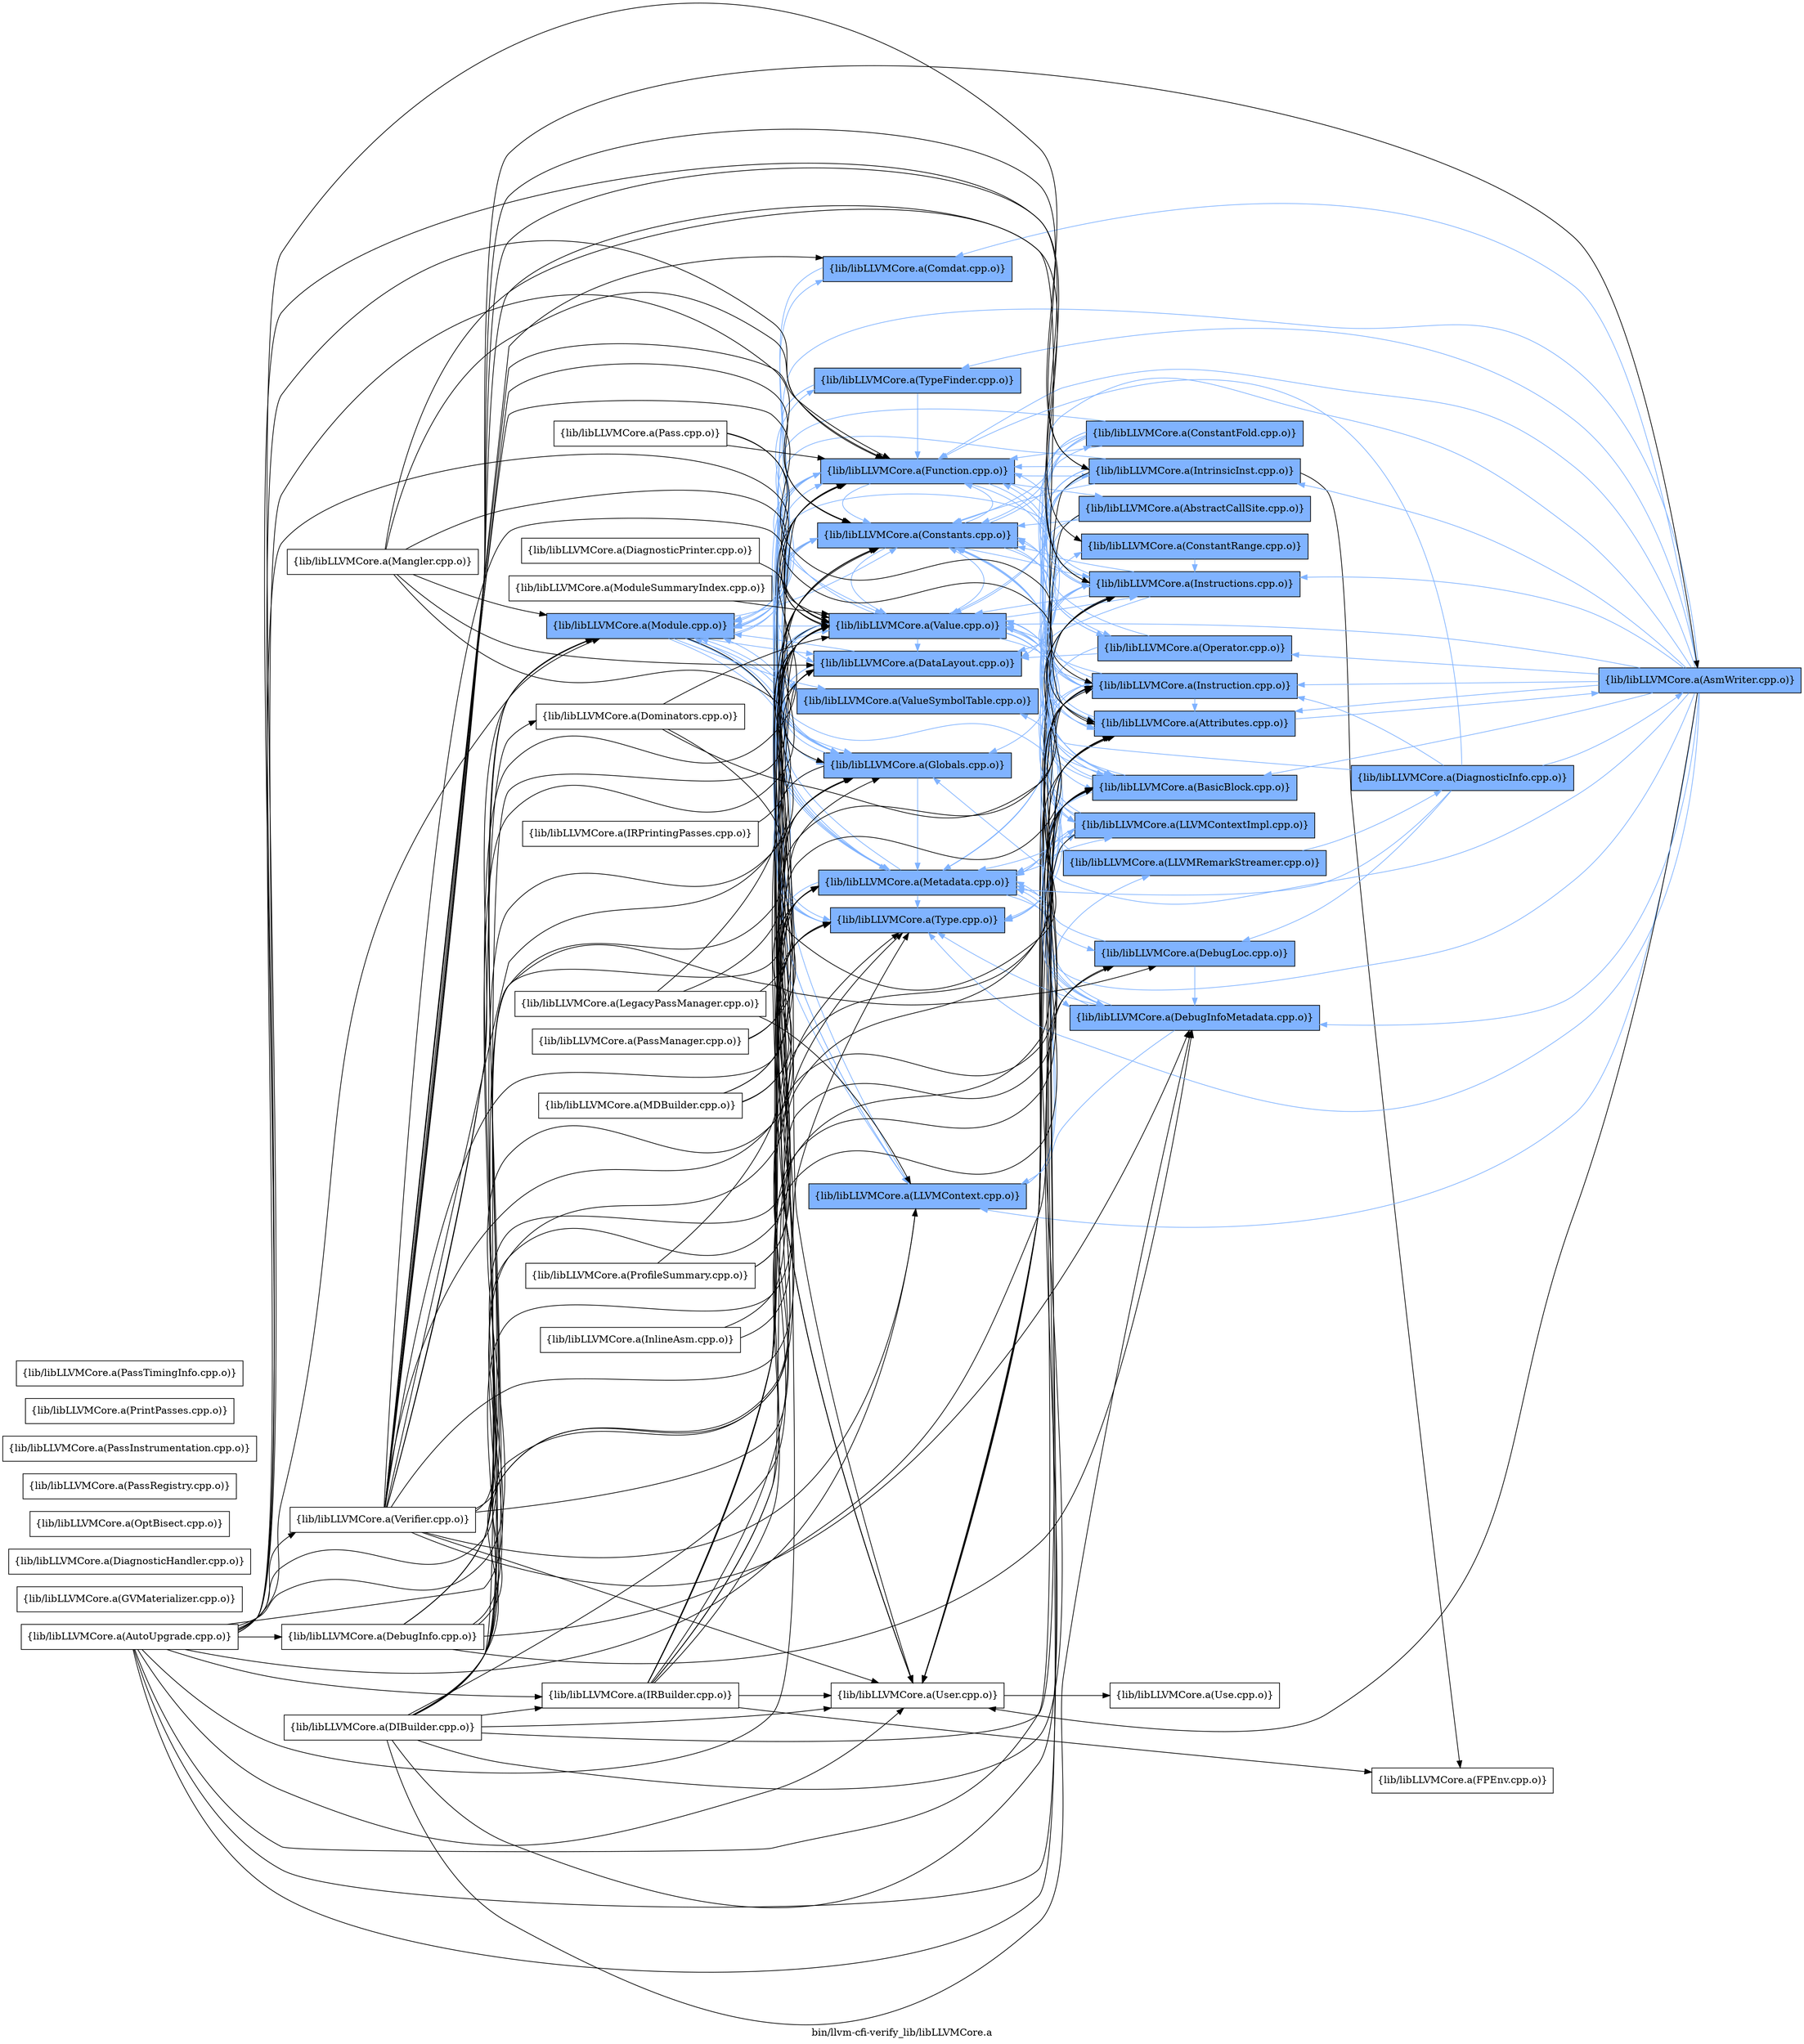 digraph "bin/llvm-cfi-verify_lib/libLLVMCore.a" {
	label="bin/llvm-cfi-verify_lib/libLLVMCore.a";
	rankdir=LR;
	{ rank=same; Node0x56089f5109a8;  }
	{ rank=same; Node0x56089f5122a8; Node0x56089f513b58; Node0x56089f516df8; Node0x56089f510318; Node0x56089f514058; Node0x56089f50faa8; Node0x56089f5101d8; Node0x56089f51e698; Node0x56089f51d658; Node0x56089f5135b8; Node0x56089f514288; Node0x56089f514508;  }
	{ rank=same; Node0x56089f5133d8; Node0x56089f511038; Node0x56089f511c68; Node0x56089f51a688; Node0x56089f50df28; Node0x56089f50e888; Node0x56089f513ba8; Node0x56089f510048; Node0x56089f51e3c8; Node0x56089f51cb68; Node0x56089f5150e8; Node0x56089f515818; Node0x56089f5100e8; Node0x56089f51ccf8;  }

	Node0x56089f5109a8 [shape=record,shape=box,group=1,style=filled,fillcolor="0.600000 0.5 1",label="{lib/libLLVMCore.a(Module.cpp.o)}"];
	Node0x56089f5109a8 -> Node0x56089f5122a8[color="0.600000 0.5 1"];
	Node0x56089f5109a8 -> Node0x56089f513b58[color="0.600000 0.5 1"];
	Node0x56089f5109a8 -> Node0x56089f516df8[color="0.600000 0.5 1"];
	Node0x56089f5109a8 -> Node0x56089f510318[color="0.600000 0.5 1"];
	Node0x56089f5109a8 -> Node0x56089f514058[color="0.600000 0.5 1"];
	Node0x56089f5109a8 -> Node0x56089f50faa8[color="0.600000 0.5 1"];
	Node0x56089f5109a8 -> Node0x56089f5101d8[color="0.600000 0.5 1"];
	Node0x56089f5109a8 -> Node0x56089f51e698[color="0.600000 0.5 1"];
	Node0x56089f5109a8 -> Node0x56089f51d658[color="0.600000 0.5 1"];
	Node0x56089f5109a8 -> Node0x56089f5135b8;
	Node0x56089f5109a8 -> Node0x56089f514288[color="0.600000 0.5 1"];
	Node0x56089f5109a8 -> Node0x56089f514508[color="0.600000 0.5 1"];
	Node0x56089f514058 [shape=record,shape=box,group=1,style=filled,fillcolor="0.600000 0.5 1",label="{lib/libLLVMCore.a(Globals.cpp.o)}"];
	Node0x56089f514058 -> Node0x56089f5122a8[color="0.600000 0.5 1"];
	Node0x56089f514058 -> Node0x56089f516df8[color="0.600000 0.5 1"];
	Node0x56089f514058 -> Node0x56089f5101d8[color="0.600000 0.5 1"];
	Node0x56089f514058 -> Node0x56089f5109a8[color="0.600000 0.5 1"];
	Node0x56089f514058 -> Node0x56089f51e698[color="0.600000 0.5 1"];
	Node0x56089f514058 -> Node0x56089f5135b8;
	Node0x56089f514058 -> Node0x56089f514288[color="0.600000 0.5 1"];
	Node0x56089f511808 [shape=record,shape=box,group=0,label="{lib/libLLVMCore.a(Mangler.cpp.o)}"];
	Node0x56089f511808 -> Node0x56089f513b58;
	Node0x56089f511808 -> Node0x56089f516df8;
	Node0x56089f511808 -> Node0x56089f50df28;
	Node0x56089f511808 -> Node0x56089f514058;
	Node0x56089f511808 -> Node0x56089f5109a8;
	Node0x56089f511808 -> Node0x56089f514288;
	Node0x56089f514288 [shape=record,shape=box,group=1,style=filled,fillcolor="0.600000 0.5 1",label="{lib/libLLVMCore.a(Value.cpp.o)}"];
	Node0x56089f514288 -> Node0x56089f5122a8[color="0.600000 0.5 1"];
	Node0x56089f514288 -> Node0x56089f513b58[color="0.600000 0.5 1"];
	Node0x56089f514288 -> Node0x56089f516df8[color="0.600000 0.5 1"];
	Node0x56089f514288 -> Node0x56089f50df28[color="0.600000 0.5 1"];
	Node0x56089f514288 -> Node0x56089f50e888[color="0.600000 0.5 1"];
	Node0x56089f514288 -> Node0x56089f514058[color="0.600000 0.5 1"];
	Node0x56089f514288 -> Node0x56089f511038[color="0.600000 0.5 1"];
	Node0x56089f514288 -> Node0x56089f511c68[color="0.600000 0.5 1"];
	Node0x56089f514288 -> Node0x56089f50faa8[color="0.600000 0.5 1"];
	Node0x56089f514288 -> Node0x56089f51e3c8[color="0.600000 0.5 1"];
	Node0x56089f514288 -> Node0x56089f5101d8[color="0.600000 0.5 1"];
	Node0x56089f514288 -> Node0x56089f51e698[color="0.600000 0.5 1"];
	Node0x56089f514288 -> Node0x56089f5135b8;
	Node0x56089f514288 -> Node0x56089f514508[color="0.600000 0.5 1"];
	Node0x56089f513b58 [shape=record,shape=box,group=1,style=filled,fillcolor="0.600000 0.5 1",label="{lib/libLLVMCore.a(DataLayout.cpp.o)}"];
	Node0x56089f513b58 -> Node0x56089f514058[color="0.600000 0.5 1"];
	Node0x56089f513b58 -> Node0x56089f5109a8[color="0.600000 0.5 1"];
	Node0x56089f513b58 -> Node0x56089f51e698[color="0.600000 0.5 1"];
	Node0x56089f510318 [shape=record,shape=box,group=1,style=filled,fillcolor="0.600000 0.5 1",label="{lib/libLLVMCore.a(Comdat.cpp.o)}"];
	Node0x56089f510318 -> Node0x56089f5109a8[color="0.600000 0.5 1"];
	Node0x56089f5101d8 [shape=record,shape=box,group=1,style=filled,fillcolor="0.600000 0.5 1",label="{lib/libLLVMCore.a(Metadata.cpp.o)}"];
	Node0x56089f5101d8 -> Node0x56089f5122a8[color="0.600000 0.5 1"];
	Node0x56089f5101d8 -> Node0x56089f5150e8[color="0.600000 0.5 1"];
	Node0x56089f5101d8 -> Node0x56089f515818[color="0.600000 0.5 1"];
	Node0x56089f5101d8 -> Node0x56089f5100e8[color="0.600000 0.5 1"];
	Node0x56089f5101d8 -> Node0x56089f50faa8[color="0.600000 0.5 1"];
	Node0x56089f5101d8 -> Node0x56089f51e3c8[color="0.600000 0.5 1"];
	Node0x56089f5101d8 -> Node0x56089f5109a8[color="0.600000 0.5 1"];
	Node0x56089f5101d8 -> Node0x56089f51e698[color="0.600000 0.5 1"];
	Node0x56089f5101d8 -> Node0x56089f514288[color="0.600000 0.5 1"];
	Node0x56089f5122a8 [shape=record,shape=box,group=1,style=filled,fillcolor="0.600000 0.5 1",label="{lib/libLLVMCore.a(Constants.cpp.o)}"];
	Node0x56089f5122a8 -> Node0x56089f5133d8[color="0.600000 0.5 1"];
	Node0x56089f5122a8 -> Node0x56089f516df8[color="0.600000 0.5 1"];
	Node0x56089f5122a8 -> Node0x56089f514058[color="0.600000 0.5 1"];
	Node0x56089f5122a8 -> Node0x56089f511038[color="0.600000 0.5 1"];
	Node0x56089f5122a8 -> Node0x56089f511c68[color="0.600000 0.5 1"];
	Node0x56089f5122a8 -> Node0x56089f51a688[color="0.600000 0.5 1"];
	Node0x56089f5122a8 -> Node0x56089f51e698[color="0.600000 0.5 1"];
	Node0x56089f5122a8 -> Node0x56089f5135b8;
	Node0x56089f5122a8 -> Node0x56089f514288[color="0.600000 0.5 1"];
	Node0x56089f5138d8 [shape=record,shape=box,group=0,label="{lib/libLLVMCore.a(DebugInfo.cpp.o)}"];
	Node0x56089f5138d8 -> Node0x56089f5150e8;
	Node0x56089f5138d8 -> Node0x56089f515818;
	Node0x56089f5138d8 -> Node0x56089f516df8;
	Node0x56089f5138d8 -> Node0x56089f511038;
	Node0x56089f5138d8 -> Node0x56089f5101d8;
	Node0x56089f5138d8 -> Node0x56089f5109a8;
	Node0x56089f5138d8 -> Node0x56089f514288;
	Node0x56089f5150e8 [shape=record,shape=box,group=1,style=filled,fillcolor="0.600000 0.5 1",label="{lib/libLLVMCore.a(DebugInfoMetadata.cpp.o)}"];
	Node0x56089f5150e8 -> Node0x56089f5122a8[color="0.600000 0.5 1"];
	Node0x56089f5150e8 -> Node0x56089f50faa8[color="0.600000 0.5 1"];
	Node0x56089f5150e8 -> Node0x56089f51e3c8[color="0.600000 0.5 1"];
	Node0x56089f5150e8 -> Node0x56089f5101d8[color="0.600000 0.5 1"];
	Node0x56089f5150e8 -> Node0x56089f51e698[color="0.600000 0.5 1"];
	Node0x56089f515818 [shape=record,shape=box,group=1,style=filled,fillcolor="0.600000 0.5 1",label="{lib/libLLVMCore.a(DebugLoc.cpp.o)}"];
	Node0x56089f515818 -> Node0x56089f5150e8[color="0.600000 0.5 1"];
	Node0x56089f515818 -> Node0x56089f5101d8[color="0.600000 0.5 1"];
	Node0x56089f516df8 [shape=record,shape=box,group=1,style=filled,fillcolor="0.600000 0.5 1",label="{lib/libLLVMCore.a(Function.cpp.o)}"];
	Node0x56089f516df8 -> Node0x56089f5122a8[color="0.600000 0.5 1"];
	Node0x56089f516df8 -> Node0x56089f513b58[color="0.600000 0.5 1"];
	Node0x56089f516df8 -> Node0x56089f50df28[color="0.600000 0.5 1"];
	Node0x56089f516df8 -> Node0x56089f50e888[color="0.600000 0.5 1"];
	Node0x56089f516df8 -> Node0x56089f513ba8[color="0.600000 0.5 1"];
	Node0x56089f516df8 -> Node0x56089f511c68[color="0.600000 0.5 1"];
	Node0x56089f516df8 -> Node0x56089f510048[color="0.600000 0.5 1"];
	Node0x56089f516df8 -> Node0x56089f50faa8[color="0.600000 0.5 1"];
	Node0x56089f516df8 -> Node0x56089f5101d8[color="0.600000 0.5 1"];
	Node0x56089f516df8 -> Node0x56089f5109a8[color="0.600000 0.5 1"];
	Node0x56089f516df8 -> Node0x56089f51e698[color="0.600000 0.5 1"];
	Node0x56089f516df8 -> Node0x56089f5135b8;
	Node0x56089f516df8 -> Node0x56089f514288[color="0.600000 0.5 1"];
	Node0x56089f516df8 -> Node0x56089f514508[color="0.600000 0.5 1"];
	Node0x56089f50df28 [shape=record,shape=box,group=1,style=filled,fillcolor="0.600000 0.5 1",label="{lib/libLLVMCore.a(Attributes.cpp.o)}"];
	Node0x56089f50df28 -> Node0x56089f516df8[color="0.600000 0.5 1"];
	Node0x56089f50df28 -> Node0x56089f50d2f8[color="0.600000 0.5 1"];
	Node0x56089f50eb08 [shape=record,shape=box,group=0,label="{lib/libLLVMCore.a(AutoUpgrade.cpp.o)}"];
	Node0x56089f50eb08 -> Node0x56089f5122a8;
	Node0x56089f50eb08 -> Node0x56089f513b58;
	Node0x56089f50eb08 -> Node0x56089f5138d8;
	Node0x56089f50eb08 -> Node0x56089f516df8;
	Node0x56089f50eb08 -> Node0x56089f50df28;
	Node0x56089f50eb08 -> Node0x56089f50e888;
	Node0x56089f50eb08 -> Node0x56089f514058;
	Node0x56089f50eb08 -> Node0x56089f512988;
	Node0x56089f50eb08 -> Node0x56089f511038;
	Node0x56089f50eb08 -> Node0x56089f511c68;
	Node0x56089f50eb08 -> Node0x56089f510048;
	Node0x56089f50eb08 -> Node0x56089f50faa8;
	Node0x56089f50eb08 -> Node0x56089f5101d8;
	Node0x56089f50eb08 -> Node0x56089f5109a8;
	Node0x56089f50eb08 -> Node0x56089f51e698;
	Node0x56089f50eb08 -> Node0x56089f5135b8;
	Node0x56089f50eb08 -> Node0x56089f514288;
	Node0x56089f50eb08 -> Node0x56089f515188;
	Node0x56089f50e888 [shape=record,shape=box,group=1,style=filled,fillcolor="0.600000 0.5 1",label="{lib/libLLVMCore.a(BasicBlock.cpp.o)}"];
	Node0x56089f50e888 -> Node0x56089f5122a8[color="0.600000 0.5 1"];
	Node0x56089f50e888 -> Node0x56089f511038[color="0.600000 0.5 1"];
	Node0x56089f50e888 -> Node0x56089f5101d8[color="0.600000 0.5 1"];
	Node0x56089f50e888 -> Node0x56089f51e698[color="0.600000 0.5 1"];
	Node0x56089f50e888 -> Node0x56089f5135b8;
	Node0x56089f50e888 -> Node0x56089f514288[color="0.600000 0.5 1"];
	Node0x56089f50e888 -> Node0x56089f514508[color="0.600000 0.5 1"];
	Node0x56089f5100e8 [shape=record,shape=box,group=1,style=filled,fillcolor="0.600000 0.5 1",label="{lib/libLLVMCore.a(ConstantRange.cpp.o)}"];
	Node0x56089f5100e8 -> Node0x56089f511c68[color="0.600000 0.5 1"];
	Node0x56089f513928 [shape=record,shape=box,group=0,label="{lib/libLLVMCore.a(GVMaterializer.cpp.o)}"];
	Node0x56089f512e38 [shape=record,shape=box,group=0,label="{lib/libLLVMCore.a(InlineAsm.cpp.o)}"];
	Node0x56089f512e38 -> Node0x56089f51e698;
	Node0x56089f512e38 -> Node0x56089f514288;
	Node0x56089f511038 [shape=record,shape=box,group=1,style=filled,fillcolor="0.600000 0.5 1",label="{lib/libLLVMCore.a(Instruction.cpp.o)}"];
	Node0x56089f511038 -> Node0x56089f5122a8[color="0.600000 0.5 1"];
	Node0x56089f511038 -> Node0x56089f50df28[color="0.600000 0.5 1"];
	Node0x56089f511038 -> Node0x56089f50e888[color="0.600000 0.5 1"];
	Node0x56089f511038 -> Node0x56089f511c68[color="0.600000 0.5 1"];
	Node0x56089f511038 -> Node0x56089f5101d8[color="0.600000 0.5 1"];
	Node0x56089f511038 -> Node0x56089f5135b8;
	Node0x56089f511038 -> Node0x56089f514288[color="0.600000 0.5 1"];
	Node0x56089f511c68 [shape=record,shape=box,group=1,style=filled,fillcolor="0.600000 0.5 1",label="{lib/libLLVMCore.a(Instructions.cpp.o)}"];
	Node0x56089f511c68 -> Node0x56089f5122a8[color="0.600000 0.5 1"];
	Node0x56089f511c68 -> Node0x56089f513b58[color="0.600000 0.5 1"];
	Node0x56089f511c68 -> Node0x56089f516df8[color="0.600000 0.5 1"];
	Node0x56089f511c68 -> Node0x56089f50df28[color="0.600000 0.5 1"];
	Node0x56089f511c68 -> Node0x56089f50e888[color="0.600000 0.5 1"];
	Node0x56089f511c68 -> Node0x56089f511038[color="0.600000 0.5 1"];
	Node0x56089f511c68 -> Node0x56089f51e3c8[color="0.600000 0.5 1"];
	Node0x56089f511c68 -> Node0x56089f5101d8[color="0.600000 0.5 1"];
	Node0x56089f511c68 -> Node0x56089f5109a8[color="0.600000 0.5 1"];
	Node0x56089f511c68 -> Node0x56089f51e698[color="0.600000 0.5 1"];
	Node0x56089f511c68 -> Node0x56089f5135b8;
	Node0x56089f511c68 -> Node0x56089f514288[color="0.600000 0.5 1"];
	Node0x56089f50faa8 [shape=record,shape=box,group=1,style=filled,fillcolor="0.600000 0.5 1",label="{lib/libLLVMCore.a(LLVMContext.cpp.o)}"];
	Node0x56089f50faa8 -> Node0x56089f51e3c8[color="0.600000 0.5 1"];
	Node0x56089f50faa8 -> Node0x56089f51cb68[color="0.600000 0.5 1"];
	Node0x56089f51e698 [shape=record,shape=box,group=1,style=filled,fillcolor="0.600000 0.5 1",label="{lib/libLLVMCore.a(Type.cpp.o)}"];
	Node0x56089f51e698 -> Node0x56089f5122a8[color="0.600000 0.5 1"];
	Node0x56089f5135b8 [shape=record,shape=box,group=0,label="{lib/libLLVMCore.a(User.cpp.o)}"];
	Node0x56089f5135b8 -> Node0x56089f51ccf8;
	Node0x56089f515188 [shape=record,shape=box,group=0,label="{lib/libLLVMCore.a(Verifier.cpp.o)}"];
	Node0x56089f515188 -> Node0x56089f5122a8;
	Node0x56089f515188 -> Node0x56089f513b58;
	Node0x56089f515188 -> Node0x56089f5150e8;
	Node0x56089f515188 -> Node0x56089f515818;
	Node0x56089f515188 -> Node0x56089f516df8;
	Node0x56089f515188 -> Node0x56089f50df28;
	Node0x56089f515188 -> Node0x56089f50d2f8;
	Node0x56089f515188 -> Node0x56089f50e888;
	Node0x56089f515188 -> Node0x56089f510318;
	Node0x56089f515188 -> Node0x56089f5100e8;
	Node0x56089f515188 -> Node0x56089f514058;
	Node0x56089f515188 -> Node0x56089f511038;
	Node0x56089f515188 -> Node0x56089f511c68;
	Node0x56089f515188 -> Node0x56089f510048;
	Node0x56089f515188 -> Node0x56089f50faa8;
	Node0x56089f515188 -> Node0x56089f5101d8;
	Node0x56089f515188 -> Node0x56089f5109a8;
	Node0x56089f515188 -> Node0x56089f51e698;
	Node0x56089f515188 -> Node0x56089f5135b8;
	Node0x56089f515188 -> Node0x56089f514288;
	Node0x56089f515188 -> Node0x56089f5181a8;
	Node0x56089f510048 [shape=record,shape=box,group=1,style=filled,fillcolor="0.600000 0.5 1",label="{lib/libLLVMCore.a(IntrinsicInst.cpp.o)}"];
	Node0x56089f510048 -> Node0x56089f5122a8[color="0.600000 0.5 1"];
	Node0x56089f510048 -> Node0x56089f513b58[color="0.600000 0.5 1"];
	Node0x56089f510048 -> Node0x56089f5150e8[color="0.600000 0.5 1"];
	Node0x56089f510048 -> Node0x56089f516df8[color="0.600000 0.5 1"];
	Node0x56089f510048 -> Node0x56089f50e888[color="0.600000 0.5 1"];
	Node0x56089f510048 -> Node0x56089f5130b8;
	Node0x56089f510048 -> Node0x56089f511038[color="0.600000 0.5 1"];
	Node0x56089f510048 -> Node0x56089f511c68[color="0.600000 0.5 1"];
	Node0x56089f510048 -> Node0x56089f5101d8[color="0.600000 0.5 1"];
	Node0x56089f510048 -> Node0x56089f5109a8[color="0.600000 0.5 1"];
	Node0x56089f510048 -> Node0x56089f51a688[color="0.600000 0.5 1"];
	Node0x56089f510048 -> Node0x56089f51e698[color="0.600000 0.5 1"];
	Node0x56089f510048 -> Node0x56089f5135b8;
	Node0x56089f510048 -> Node0x56089f514288[color="0.600000 0.5 1"];
	Node0x56089f50d2f8 [shape=record,shape=box,group=1,style=filled,fillcolor="0.600000 0.5 1",label="{lib/libLLVMCore.a(AsmWriter.cpp.o)}"];
	Node0x56089f50d2f8 -> Node0x56089f5122a8[color="0.600000 0.5 1"];
	Node0x56089f50d2f8 -> Node0x56089f5150e8[color="0.600000 0.5 1"];
	Node0x56089f50d2f8 -> Node0x56089f516df8[color="0.600000 0.5 1"];
	Node0x56089f50d2f8 -> Node0x56089f50df28[color="0.600000 0.5 1"];
	Node0x56089f50d2f8 -> Node0x56089f50e888[color="0.600000 0.5 1"];
	Node0x56089f50d2f8 -> Node0x56089f510318[color="0.600000 0.5 1"];
	Node0x56089f50d2f8 -> Node0x56089f514058[color="0.600000 0.5 1"];
	Node0x56089f50d2f8 -> Node0x56089f511038[color="0.600000 0.5 1"];
	Node0x56089f50d2f8 -> Node0x56089f511c68[color="0.600000 0.5 1"];
	Node0x56089f50d2f8 -> Node0x56089f510048[color="0.600000 0.5 1"];
	Node0x56089f50d2f8 -> Node0x56089f50faa8[color="0.600000 0.5 1"];
	Node0x56089f50d2f8 -> Node0x56089f5101d8[color="0.600000 0.5 1"];
	Node0x56089f50d2f8 -> Node0x56089f5109a8[color="0.600000 0.5 1"];
	Node0x56089f50d2f8 -> Node0x56089f51a688[color="0.600000 0.5 1"];
	Node0x56089f50d2f8 -> Node0x56089f51e698[color="0.600000 0.5 1"];
	Node0x56089f50d2f8 -> Node0x56089f51d658[color="0.600000 0.5 1"];
	Node0x56089f50d2f8 -> Node0x56089f5135b8;
	Node0x56089f50d2f8 -> Node0x56089f514288[color="0.600000 0.5 1"];
	Node0x56089f51a688 [shape=record,shape=box,group=1,style=filled,fillcolor="0.600000 0.5 1",label="{lib/libLLVMCore.a(Operator.cpp.o)}"];
	Node0x56089f51a688 -> Node0x56089f5122a8[color="0.600000 0.5 1"];
	Node0x56089f51a688 -> Node0x56089f513b58[color="0.600000 0.5 1"];
	Node0x56089f51a688 -> Node0x56089f51e698[color="0.600000 0.5 1"];
	Node0x56089f51d658 [shape=record,shape=box,group=1,style=filled,fillcolor="0.600000 0.5 1",label="{lib/libLLVMCore.a(TypeFinder.cpp.o)}"];
	Node0x56089f51d658 -> Node0x56089f516df8[color="0.600000 0.5 1"];
	Node0x56089f51d658 -> Node0x56089f514058[color="0.600000 0.5 1"];
	Node0x56089f51d658 -> Node0x56089f5101d8[color="0.600000 0.5 1"];
	Node0x56089f512988 [shape=record,shape=box,group=0,label="{lib/libLLVMCore.a(IRBuilder.cpp.o)}"];
	Node0x56089f512988 -> Node0x56089f5122a8;
	Node0x56089f512988 -> Node0x56089f513b58;
	Node0x56089f512988 -> Node0x56089f516df8;
	Node0x56089f512988 -> Node0x56089f50df28;
	Node0x56089f512988 -> Node0x56089f50e888;
	Node0x56089f512988 -> Node0x56089f514058;
	Node0x56089f512988 -> Node0x56089f5130b8;
	Node0x56089f512988 -> Node0x56089f511038;
	Node0x56089f512988 -> Node0x56089f511c68;
	Node0x56089f512988 -> Node0x56089f5101d8;
	Node0x56089f512988 -> Node0x56089f51e698;
	Node0x56089f512988 -> Node0x56089f5135b8;
	Node0x56089f512988 -> Node0x56089f514288;
	Node0x56089f514508 [shape=record,shape=box,group=1,style=filled,fillcolor="0.600000 0.5 1",label="{lib/libLLVMCore.a(ValueSymbolTable.cpp.o)}"];
	Node0x56089f514508 -> Node0x56089f514288[color="0.600000 0.5 1"];
	Node0x56089f5133d8 [shape=record,shape=box,group=1,style=filled,fillcolor="0.600000 0.5 1",label="{lib/libLLVMCore.a(ConstantFold.cpp.o)}"];
	Node0x56089f5133d8 -> Node0x56089f5122a8[color="0.600000 0.5 1"];
	Node0x56089f5133d8 -> Node0x56089f516df8[color="0.600000 0.5 1"];
	Node0x56089f5133d8 -> Node0x56089f514058[color="0.600000 0.5 1"];
	Node0x56089f5133d8 -> Node0x56089f511c68[color="0.600000 0.5 1"];
	Node0x56089f5133d8 -> Node0x56089f5109a8[color="0.600000 0.5 1"];
	Node0x56089f5133d8 -> Node0x56089f51a688[color="0.600000 0.5 1"];
	Node0x56089f5133d8 -> Node0x56089f51e698[color="0.600000 0.5 1"];
	Node0x56089f5133d8 -> Node0x56089f514288[color="0.600000 0.5 1"];
	Node0x56089f513fb8 [shape=record,shape=box,group=0,label="{lib/libLLVMCore.a(DIBuilder.cpp.o)}"];
	Node0x56089f513fb8 -> Node0x56089f5122a8;
	Node0x56089f513fb8 -> Node0x56089f5150e8;
	Node0x56089f513fb8 -> Node0x56089f515818;
	Node0x56089f513fb8 -> Node0x56089f516df8;
	Node0x56089f513fb8 -> Node0x56089f50df28;
	Node0x56089f513fb8 -> Node0x56089f50e888;
	Node0x56089f513fb8 -> Node0x56089f512988;
	Node0x56089f513fb8 -> Node0x56089f511038;
	Node0x56089f513fb8 -> Node0x56089f511c68;
	Node0x56089f513fb8 -> Node0x56089f5101d8;
	Node0x56089f513fb8 -> Node0x56089f5109a8;
	Node0x56089f513fb8 -> Node0x56089f51e698;
	Node0x56089f513fb8 -> Node0x56089f5135b8;
	Node0x56089f513fb8 -> Node0x56089f514288;
	Node0x56089f51e3c8 [shape=record,shape=box,group=1,style=filled,fillcolor="0.600000 0.5 1",label="{lib/libLLVMCore.a(LLVMContextImpl.cpp.o)}"];
	Node0x56089f51e3c8 -> Node0x56089f5122a8[color="0.600000 0.5 1"];
	Node0x56089f51e3c8 -> Node0x56089f5150e8[color="0.600000 0.5 1"];
	Node0x56089f51e3c8 -> Node0x56089f5101d8[color="0.600000 0.5 1"];
	Node0x56089f51e3c8 -> Node0x56089f5109a8[color="0.600000 0.5 1"];
	Node0x56089f51e3c8 -> Node0x56089f5135b8;
	Node0x56089f51e3c8 -> Node0x56089f514288[color="0.600000 0.5 1"];
	Node0x56089f515598 [shape=record,shape=box,group=1,style=filled,fillcolor="0.600000 0.5 1",label="{lib/libLLVMCore.a(DiagnosticInfo.cpp.o)}"];
	Node0x56089f515598 -> Node0x56089f515818[color="0.600000 0.5 1"];
	Node0x56089f515598 -> Node0x56089f516df8[color="0.600000 0.5 1"];
	Node0x56089f515598 -> Node0x56089f50d2f8[color="0.600000 0.5 1"];
	Node0x56089f515598 -> Node0x56089f511038[color="0.600000 0.5 1"];
	Node0x56089f515598 -> Node0x56089f5101d8[color="0.600000 0.5 1"];
	Node0x56089f515598 -> Node0x56089f514288[color="0.600000 0.5 1"];
	Node0x56089f513ba8 [shape=record,shape=box,group=1,style=filled,fillcolor="0.600000 0.5 1",label="{lib/libLLVMCore.a(AbstractCallSite.cpp.o)}"];
	Node0x56089f513ba8 -> Node0x56089f5122a8[color="0.600000 0.5 1"];
	Node0x56089f513ba8 -> Node0x56089f511c68[color="0.600000 0.5 1"];
	Node0x56089f513ba8 -> Node0x56089f5101d8[color="0.600000 0.5 1"];
	Node0x56089f513ba8 -> Node0x56089f5135b8;
	Node0x56089f5130b8 [shape=record,shape=box,group=0,label="{lib/libLLVMCore.a(FPEnv.cpp.o)}"];
	Node0x56089f51cb68 [shape=record,shape=box,group=1,style=filled,fillcolor="0.600000 0.5 1",label="{lib/libLLVMCore.a(LLVMRemarkStreamer.cpp.o)}"];
	Node0x56089f51cb68 -> Node0x56089f515598[color="0.600000 0.5 1"];
	Node0x56089f51cb68 -> Node0x56089f514288[color="0.600000 0.5 1"];
	Node0x56089f51e198 [shape=record,shape=box,group=0,label="{lib/libLLVMCore.a(DiagnosticPrinter.cpp.o)}"];
	Node0x56089f51e198 -> Node0x56089f514288;
	Node0x56089f51c898 [shape=record,shape=box,group=0,label="{lib/libLLVMCore.a(DiagnosticHandler.cpp.o)}"];
	Node0x56089f511088 [shape=record,shape=box,group=0,label="{lib/libLLVMCore.a(MDBuilder.cpp.o)}"];
	Node0x56089f511088 -> Node0x56089f5122a8;
	Node0x56089f511088 -> Node0x56089f5101d8;
	Node0x56089f511088 -> Node0x56089f51e698;
	Node0x56089f511088 -> Node0x56089f514288;
	Node0x56089f517398 [shape=record,shape=box,group=0,label="{lib/libLLVMCore.a(ModuleSummaryIndex.cpp.o)}"];
	Node0x56089f517398 -> Node0x56089f514288;
	Node0x56089f519a58 [shape=record,shape=box,group=0,label="{lib/libLLVMCore.a(OptBisect.cpp.o)}"];
	Node0x56089f51a188 [shape=record,shape=box,group=0,label="{lib/libLLVMCore.a(ProfileSummary.cpp.o)}"];
	Node0x56089f51a188 -> Node0x56089f5122a8;
	Node0x56089f51a188 -> Node0x56089f5101d8;
	Node0x56089f51a188 -> Node0x56089f51e698;
	Node0x56089f51ccf8 [shape=record,shape=box,group=0,label="{lib/libLLVMCore.a(Use.cpp.o)}"];
	Node0x56089f5181a8 [shape=record,shape=box,group=0,label="{lib/libLLVMCore.a(Dominators.cpp.o)}"];
	Node0x56089f5181a8 -> Node0x56089f50e888;
	Node0x56089f5181a8 -> Node0x56089f511038;
	Node0x56089f5181a8 -> Node0x56089f514288;
	Node0x56089f515368 [shape=record,shape=box,group=0,label="{lib/libLLVMCore.a(PassRegistry.cpp.o)}"];
	Node0x56089f515ef8 [shape=record,shape=box,group=0,label="{lib/libLLVMCore.a(PassManager.cpp.o)}"];
	Node0x56089f515ef8 -> Node0x56089f514058;
	Node0x56089f515ef8 -> Node0x56089f514288;
	Node0x56089f516178 [shape=record,shape=box,group=0,label="{lib/libLLVMCore.a(PassInstrumentation.cpp.o)}"];
	Node0x56089f511a88 [shape=record,shape=box,group=0,label="{lib/libLLVMCore.a(Pass.cpp.o)}"];
	Node0x56089f511a88 -> Node0x56089f516df8;
	Node0x56089f511a88 -> Node0x56089f50df28;
	Node0x56089f511a88 -> Node0x56089f514288;
	Node0x56089f512488 [shape=record,shape=box,group=0,label="{lib/libLLVMCore.a(IRPrintingPasses.cpp.o)}"];
	Node0x56089f512488 -> Node0x56089f514288;
	Node0x56089f512708 [shape=record,shape=box,group=0,label="{lib/libLLVMCore.a(PrintPasses.cpp.o)}"];
	Node0x56089f513338 [shape=record,shape=box,group=0,label="{lib/libLLVMCore.a(LegacyPassManager.cpp.o)}"];
	Node0x56089f513338 -> Node0x56089f516df8;
	Node0x56089f513338 -> Node0x56089f514058;
	Node0x56089f513338 -> Node0x56089f50faa8;
	Node0x56089f513338 -> Node0x56089f514288;
	Node0x56089f515138 [shape=record,shape=box,group=0,label="{lib/libLLVMCore.a(PassTimingInfo.cpp.o)}"];
}
